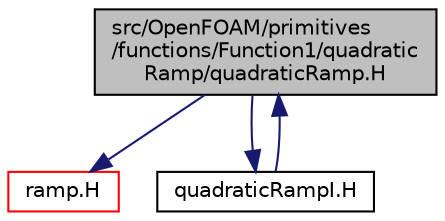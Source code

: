 digraph "src/OpenFOAM/primitives/functions/Function1/quadraticRamp/quadraticRamp.H"
{
  bgcolor="transparent";
  edge [fontname="Helvetica",fontsize="10",labelfontname="Helvetica",labelfontsize="10"];
  node [fontname="Helvetica",fontsize="10",shape=record];
  Node1 [label="src/OpenFOAM/primitives\l/functions/Function1/quadratic\lRamp/quadraticRamp.H",height=0.2,width=0.4,color="black", fillcolor="grey75", style="filled" fontcolor="black"];
  Node1 -> Node2 [color="midnightblue",fontsize="10",style="solid",fontname="Helvetica"];
  Node2 [label="ramp.H",height=0.2,width=0.4,color="red",URL="$ramp_8H.html"];
  Node1 -> Node3 [color="midnightblue",fontsize="10",style="solid",fontname="Helvetica"];
  Node3 [label="quadraticRampI.H",height=0.2,width=0.4,color="black",URL="$quadraticRampI_8H.html"];
  Node3 -> Node1 [color="midnightblue",fontsize="10",style="solid",fontname="Helvetica"];
}
